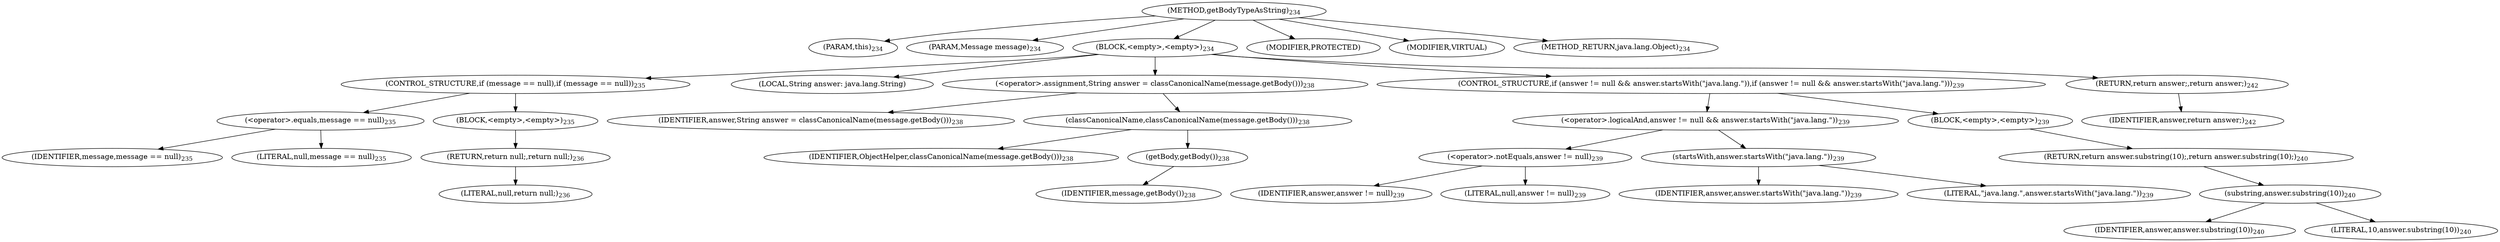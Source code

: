 digraph "getBodyTypeAsString" {  
"638" [label = <(METHOD,getBodyTypeAsString)<SUB>234</SUB>> ]
"639" [label = <(PARAM,this)<SUB>234</SUB>> ]
"640" [label = <(PARAM,Message message)<SUB>234</SUB>> ]
"641" [label = <(BLOCK,&lt;empty&gt;,&lt;empty&gt;)<SUB>234</SUB>> ]
"642" [label = <(CONTROL_STRUCTURE,if (message == null),if (message == null))<SUB>235</SUB>> ]
"643" [label = <(&lt;operator&gt;.equals,message == null)<SUB>235</SUB>> ]
"644" [label = <(IDENTIFIER,message,message == null)<SUB>235</SUB>> ]
"645" [label = <(LITERAL,null,message == null)<SUB>235</SUB>> ]
"646" [label = <(BLOCK,&lt;empty&gt;,&lt;empty&gt;)<SUB>235</SUB>> ]
"647" [label = <(RETURN,return null;,return null;)<SUB>236</SUB>> ]
"648" [label = <(LITERAL,null,return null;)<SUB>236</SUB>> ]
"649" [label = <(LOCAL,String answer: java.lang.String)> ]
"650" [label = <(&lt;operator&gt;.assignment,String answer = classCanonicalName(message.getBody()))<SUB>238</SUB>> ]
"651" [label = <(IDENTIFIER,answer,String answer = classCanonicalName(message.getBody()))<SUB>238</SUB>> ]
"652" [label = <(classCanonicalName,classCanonicalName(message.getBody()))<SUB>238</SUB>> ]
"653" [label = <(IDENTIFIER,ObjectHelper,classCanonicalName(message.getBody()))<SUB>238</SUB>> ]
"654" [label = <(getBody,getBody())<SUB>238</SUB>> ]
"655" [label = <(IDENTIFIER,message,getBody())<SUB>238</SUB>> ]
"656" [label = <(CONTROL_STRUCTURE,if (answer != null &amp;&amp; answer.startsWith(&quot;java.lang.&quot;)),if (answer != null &amp;&amp; answer.startsWith(&quot;java.lang.&quot;)))<SUB>239</SUB>> ]
"657" [label = <(&lt;operator&gt;.logicalAnd,answer != null &amp;&amp; answer.startsWith(&quot;java.lang.&quot;))<SUB>239</SUB>> ]
"658" [label = <(&lt;operator&gt;.notEquals,answer != null)<SUB>239</SUB>> ]
"659" [label = <(IDENTIFIER,answer,answer != null)<SUB>239</SUB>> ]
"660" [label = <(LITERAL,null,answer != null)<SUB>239</SUB>> ]
"661" [label = <(startsWith,answer.startsWith(&quot;java.lang.&quot;))<SUB>239</SUB>> ]
"662" [label = <(IDENTIFIER,answer,answer.startsWith(&quot;java.lang.&quot;))<SUB>239</SUB>> ]
"663" [label = <(LITERAL,&quot;java.lang.&quot;,answer.startsWith(&quot;java.lang.&quot;))<SUB>239</SUB>> ]
"664" [label = <(BLOCK,&lt;empty&gt;,&lt;empty&gt;)<SUB>239</SUB>> ]
"665" [label = <(RETURN,return answer.substring(10);,return answer.substring(10);)<SUB>240</SUB>> ]
"666" [label = <(substring,answer.substring(10))<SUB>240</SUB>> ]
"667" [label = <(IDENTIFIER,answer,answer.substring(10))<SUB>240</SUB>> ]
"668" [label = <(LITERAL,10,answer.substring(10))<SUB>240</SUB>> ]
"669" [label = <(RETURN,return answer;,return answer;)<SUB>242</SUB>> ]
"670" [label = <(IDENTIFIER,answer,return answer;)<SUB>242</SUB>> ]
"671" [label = <(MODIFIER,PROTECTED)> ]
"672" [label = <(MODIFIER,VIRTUAL)> ]
"673" [label = <(METHOD_RETURN,java.lang.Object)<SUB>234</SUB>> ]
  "638" -> "639" 
  "638" -> "640" 
  "638" -> "641" 
  "638" -> "671" 
  "638" -> "672" 
  "638" -> "673" 
  "641" -> "642" 
  "641" -> "649" 
  "641" -> "650" 
  "641" -> "656" 
  "641" -> "669" 
  "642" -> "643" 
  "642" -> "646" 
  "643" -> "644" 
  "643" -> "645" 
  "646" -> "647" 
  "647" -> "648" 
  "650" -> "651" 
  "650" -> "652" 
  "652" -> "653" 
  "652" -> "654" 
  "654" -> "655" 
  "656" -> "657" 
  "656" -> "664" 
  "657" -> "658" 
  "657" -> "661" 
  "658" -> "659" 
  "658" -> "660" 
  "661" -> "662" 
  "661" -> "663" 
  "664" -> "665" 
  "665" -> "666" 
  "666" -> "667" 
  "666" -> "668" 
  "669" -> "670" 
}
